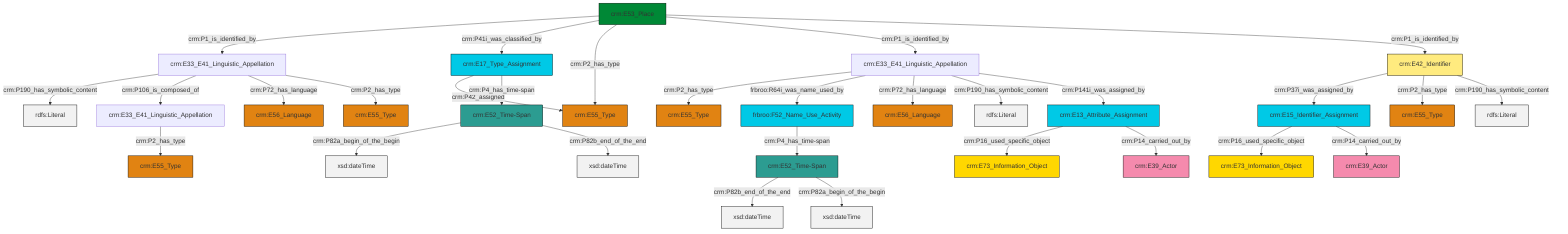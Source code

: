 graph TD
classDef Literal fill:#f2f2f2,stroke:#000000;
classDef CRM_Entity fill:#FFFFFF,stroke:#000000;
classDef Temporal_Entity fill:#00C9E6, stroke:#000000;
classDef Type fill:#E18312, stroke:#000000;
classDef Time-Span fill:#2C9C91, stroke:#000000;
classDef Appellation fill:#FFEB7F, stroke:#000000;
classDef Place fill:#008836, stroke:#000000;
classDef Persistent_Item fill:#B266B2, stroke:#000000;
classDef Conceptual_Object fill:#FFD700, stroke:#000000;
classDef Physical_Thing fill:#D2B48C, stroke:#000000;
classDef Actor fill:#f58aad, stroke:#000000;
classDef PC_Classes fill:#4ce600, stroke:#000000;
classDef Multi fill:#cccccc,stroke:#000000;

6["crm:E33_E41_Linguistic_Appellation"]:::Default -->|crm:P2_has_type| 7["crm:E55_Type"]:::Type
8["crm:E33_E41_Linguistic_Appellation"]:::Default -->|crm:P190_has_symbolic_content| 9[rdfs:Literal]:::Literal
8["crm:E33_E41_Linguistic_Appellation"]:::Default -->|crm:P106_is_composed_of| 10["crm:E33_E41_Linguistic_Appellation"]:::Default
11["crm:E13_Attribute_Assignment"]:::Temporal_Entity -->|crm:P16_used_specific_object| 12["crm:E73_Information_Object"]:::Conceptual_Object
6["crm:E33_E41_Linguistic_Appellation"]:::Default -->|frbroo:R64i_was_name_used_by| 15["frbroo:F52_Name_Use_Activity"]:::Temporal_Entity
6["crm:E33_E41_Linguistic_Appellation"]:::Default -->|crm:P72_has_language| 20["crm:E56_Language"]:::Type
2["crm:E15_Identifier_Assignment"]:::Temporal_Entity -->|crm:P16_used_specific_object| 4["crm:E73_Information_Object"]:::Conceptual_Object
0["crm:E52_Time-Span"]:::Time-Span -->|crm:P82a_begin_of_the_begin| 25[xsd:dateTime]:::Literal
13["crm:E42_Identifier"]:::Appellation -->|crm:P37i_was_assigned_by| 2["crm:E15_Identifier_Assignment"]:::Temporal_Entity
10["crm:E33_E41_Linguistic_Appellation"]:::Default -->|crm:P2_has_type| 27["crm:E55_Type"]:::Type
13["crm:E42_Identifier"]:::Appellation -->|crm:P2_has_type| 23["crm:E55_Type"]:::Type
29["crm:E53_Place"]:::Place -->|crm:P1_is_identified_by| 8["crm:E33_E41_Linguistic_Appellation"]:::Default
29["crm:E53_Place"]:::Place -->|crm:P41i_was_classified_by| 31["crm:E17_Type_Assignment"]:::Temporal_Entity
6["crm:E33_E41_Linguistic_Appellation"]:::Default -->|crm:P190_has_symbolic_content| 32[rdfs:Literal]:::Literal
29["crm:E53_Place"]:::Place -->|crm:P2_has_type| 16["crm:E55_Type"]:::Type
21["crm:E52_Time-Span"]:::Time-Span -->|crm:P82b_end_of_the_end| 33[xsd:dateTime]:::Literal
8["crm:E33_E41_Linguistic_Appellation"]:::Default -->|crm:P72_has_language| 34["crm:E56_Language"]:::Type
31["crm:E17_Type_Assignment"]:::Temporal_Entity -->|crm:P42_assigned| 16["crm:E55_Type"]:::Type
11["crm:E13_Attribute_Assignment"]:::Temporal_Entity -->|crm:P14_carried_out_by| 18["crm:E39_Actor"]:::Actor
8["crm:E33_E41_Linguistic_Appellation"]:::Default -->|crm:P2_has_type| 43["crm:E55_Type"]:::Type
21["crm:E52_Time-Span"]:::Time-Span -->|crm:P82a_begin_of_the_begin| 44[xsd:dateTime]:::Literal
6["crm:E33_E41_Linguistic_Appellation"]:::Default -->|crm:P141i_was_assigned_by| 11["crm:E13_Attribute_Assignment"]:::Temporal_Entity
31["crm:E17_Type_Assignment"]:::Temporal_Entity -->|crm:P4_has_time-span| 0["crm:E52_Time-Span"]:::Time-Span
15["frbroo:F52_Name_Use_Activity"]:::Temporal_Entity -->|crm:P4_has_time-span| 21["crm:E52_Time-Span"]:::Time-Span
29["crm:E53_Place"]:::Place -->|crm:P1_is_identified_by| 6["crm:E33_E41_Linguistic_Appellation"]:::Default
13["crm:E42_Identifier"]:::Appellation -->|crm:P190_has_symbolic_content| 46[rdfs:Literal]:::Literal
2["crm:E15_Identifier_Assignment"]:::Temporal_Entity -->|crm:P14_carried_out_by| 37["crm:E39_Actor"]:::Actor
0["crm:E52_Time-Span"]:::Time-Span -->|crm:P82b_end_of_the_end| 52[xsd:dateTime]:::Literal
29["crm:E53_Place"]:::Place -->|crm:P1_is_identified_by| 13["crm:E42_Identifier"]:::Appellation